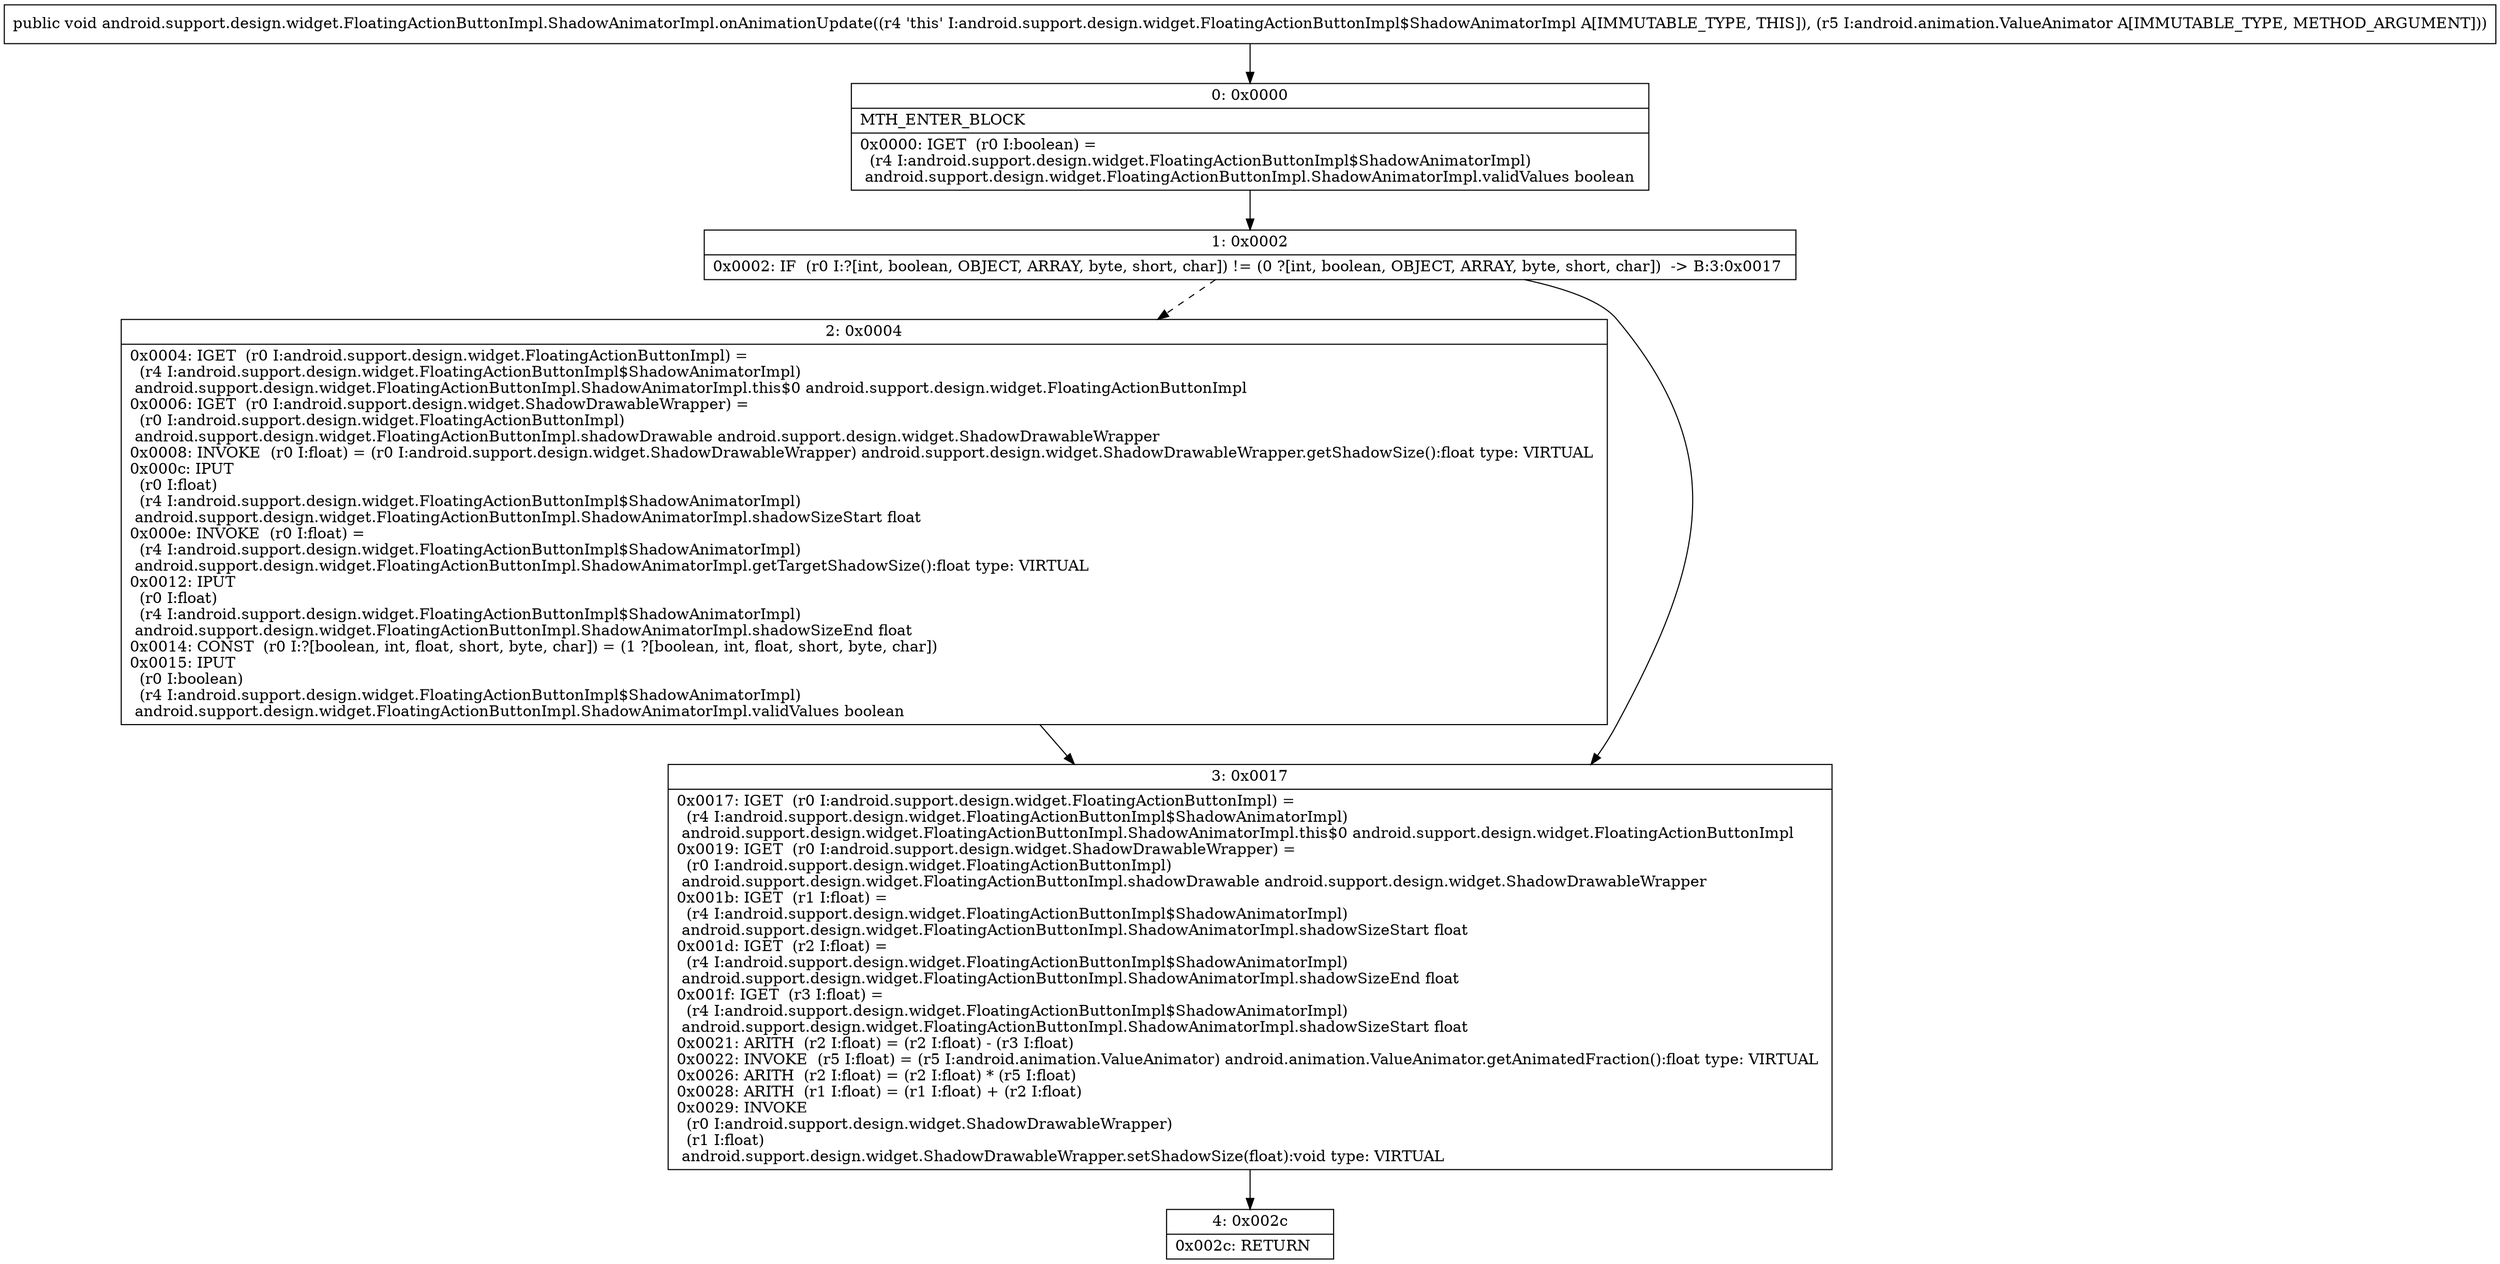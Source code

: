digraph "CFG forandroid.support.design.widget.FloatingActionButtonImpl.ShadowAnimatorImpl.onAnimationUpdate(Landroid\/animation\/ValueAnimator;)V" {
Node_0 [shape=record,label="{0\:\ 0x0000|MTH_ENTER_BLOCK\l|0x0000: IGET  (r0 I:boolean) = \l  (r4 I:android.support.design.widget.FloatingActionButtonImpl$ShadowAnimatorImpl)\l android.support.design.widget.FloatingActionButtonImpl.ShadowAnimatorImpl.validValues boolean \l}"];
Node_1 [shape=record,label="{1\:\ 0x0002|0x0002: IF  (r0 I:?[int, boolean, OBJECT, ARRAY, byte, short, char]) != (0 ?[int, boolean, OBJECT, ARRAY, byte, short, char])  \-\> B:3:0x0017 \l}"];
Node_2 [shape=record,label="{2\:\ 0x0004|0x0004: IGET  (r0 I:android.support.design.widget.FloatingActionButtonImpl) = \l  (r4 I:android.support.design.widget.FloatingActionButtonImpl$ShadowAnimatorImpl)\l android.support.design.widget.FloatingActionButtonImpl.ShadowAnimatorImpl.this$0 android.support.design.widget.FloatingActionButtonImpl \l0x0006: IGET  (r0 I:android.support.design.widget.ShadowDrawableWrapper) = \l  (r0 I:android.support.design.widget.FloatingActionButtonImpl)\l android.support.design.widget.FloatingActionButtonImpl.shadowDrawable android.support.design.widget.ShadowDrawableWrapper \l0x0008: INVOKE  (r0 I:float) = (r0 I:android.support.design.widget.ShadowDrawableWrapper) android.support.design.widget.ShadowDrawableWrapper.getShadowSize():float type: VIRTUAL \l0x000c: IPUT  \l  (r0 I:float)\l  (r4 I:android.support.design.widget.FloatingActionButtonImpl$ShadowAnimatorImpl)\l android.support.design.widget.FloatingActionButtonImpl.ShadowAnimatorImpl.shadowSizeStart float \l0x000e: INVOKE  (r0 I:float) = \l  (r4 I:android.support.design.widget.FloatingActionButtonImpl$ShadowAnimatorImpl)\l android.support.design.widget.FloatingActionButtonImpl.ShadowAnimatorImpl.getTargetShadowSize():float type: VIRTUAL \l0x0012: IPUT  \l  (r0 I:float)\l  (r4 I:android.support.design.widget.FloatingActionButtonImpl$ShadowAnimatorImpl)\l android.support.design.widget.FloatingActionButtonImpl.ShadowAnimatorImpl.shadowSizeEnd float \l0x0014: CONST  (r0 I:?[boolean, int, float, short, byte, char]) = (1 ?[boolean, int, float, short, byte, char]) \l0x0015: IPUT  \l  (r0 I:boolean)\l  (r4 I:android.support.design.widget.FloatingActionButtonImpl$ShadowAnimatorImpl)\l android.support.design.widget.FloatingActionButtonImpl.ShadowAnimatorImpl.validValues boolean \l}"];
Node_3 [shape=record,label="{3\:\ 0x0017|0x0017: IGET  (r0 I:android.support.design.widget.FloatingActionButtonImpl) = \l  (r4 I:android.support.design.widget.FloatingActionButtonImpl$ShadowAnimatorImpl)\l android.support.design.widget.FloatingActionButtonImpl.ShadowAnimatorImpl.this$0 android.support.design.widget.FloatingActionButtonImpl \l0x0019: IGET  (r0 I:android.support.design.widget.ShadowDrawableWrapper) = \l  (r0 I:android.support.design.widget.FloatingActionButtonImpl)\l android.support.design.widget.FloatingActionButtonImpl.shadowDrawable android.support.design.widget.ShadowDrawableWrapper \l0x001b: IGET  (r1 I:float) = \l  (r4 I:android.support.design.widget.FloatingActionButtonImpl$ShadowAnimatorImpl)\l android.support.design.widget.FloatingActionButtonImpl.ShadowAnimatorImpl.shadowSizeStart float \l0x001d: IGET  (r2 I:float) = \l  (r4 I:android.support.design.widget.FloatingActionButtonImpl$ShadowAnimatorImpl)\l android.support.design.widget.FloatingActionButtonImpl.ShadowAnimatorImpl.shadowSizeEnd float \l0x001f: IGET  (r3 I:float) = \l  (r4 I:android.support.design.widget.FloatingActionButtonImpl$ShadowAnimatorImpl)\l android.support.design.widget.FloatingActionButtonImpl.ShadowAnimatorImpl.shadowSizeStart float \l0x0021: ARITH  (r2 I:float) = (r2 I:float) \- (r3 I:float) \l0x0022: INVOKE  (r5 I:float) = (r5 I:android.animation.ValueAnimator) android.animation.ValueAnimator.getAnimatedFraction():float type: VIRTUAL \l0x0026: ARITH  (r2 I:float) = (r2 I:float) * (r5 I:float) \l0x0028: ARITH  (r1 I:float) = (r1 I:float) + (r2 I:float) \l0x0029: INVOKE  \l  (r0 I:android.support.design.widget.ShadowDrawableWrapper)\l  (r1 I:float)\l android.support.design.widget.ShadowDrawableWrapper.setShadowSize(float):void type: VIRTUAL \l}"];
Node_4 [shape=record,label="{4\:\ 0x002c|0x002c: RETURN   \l}"];
MethodNode[shape=record,label="{public void android.support.design.widget.FloatingActionButtonImpl.ShadowAnimatorImpl.onAnimationUpdate((r4 'this' I:android.support.design.widget.FloatingActionButtonImpl$ShadowAnimatorImpl A[IMMUTABLE_TYPE, THIS]), (r5 I:android.animation.ValueAnimator A[IMMUTABLE_TYPE, METHOD_ARGUMENT])) }"];
MethodNode -> Node_0;
Node_0 -> Node_1;
Node_1 -> Node_2[style=dashed];
Node_1 -> Node_3;
Node_2 -> Node_3;
Node_3 -> Node_4;
}


